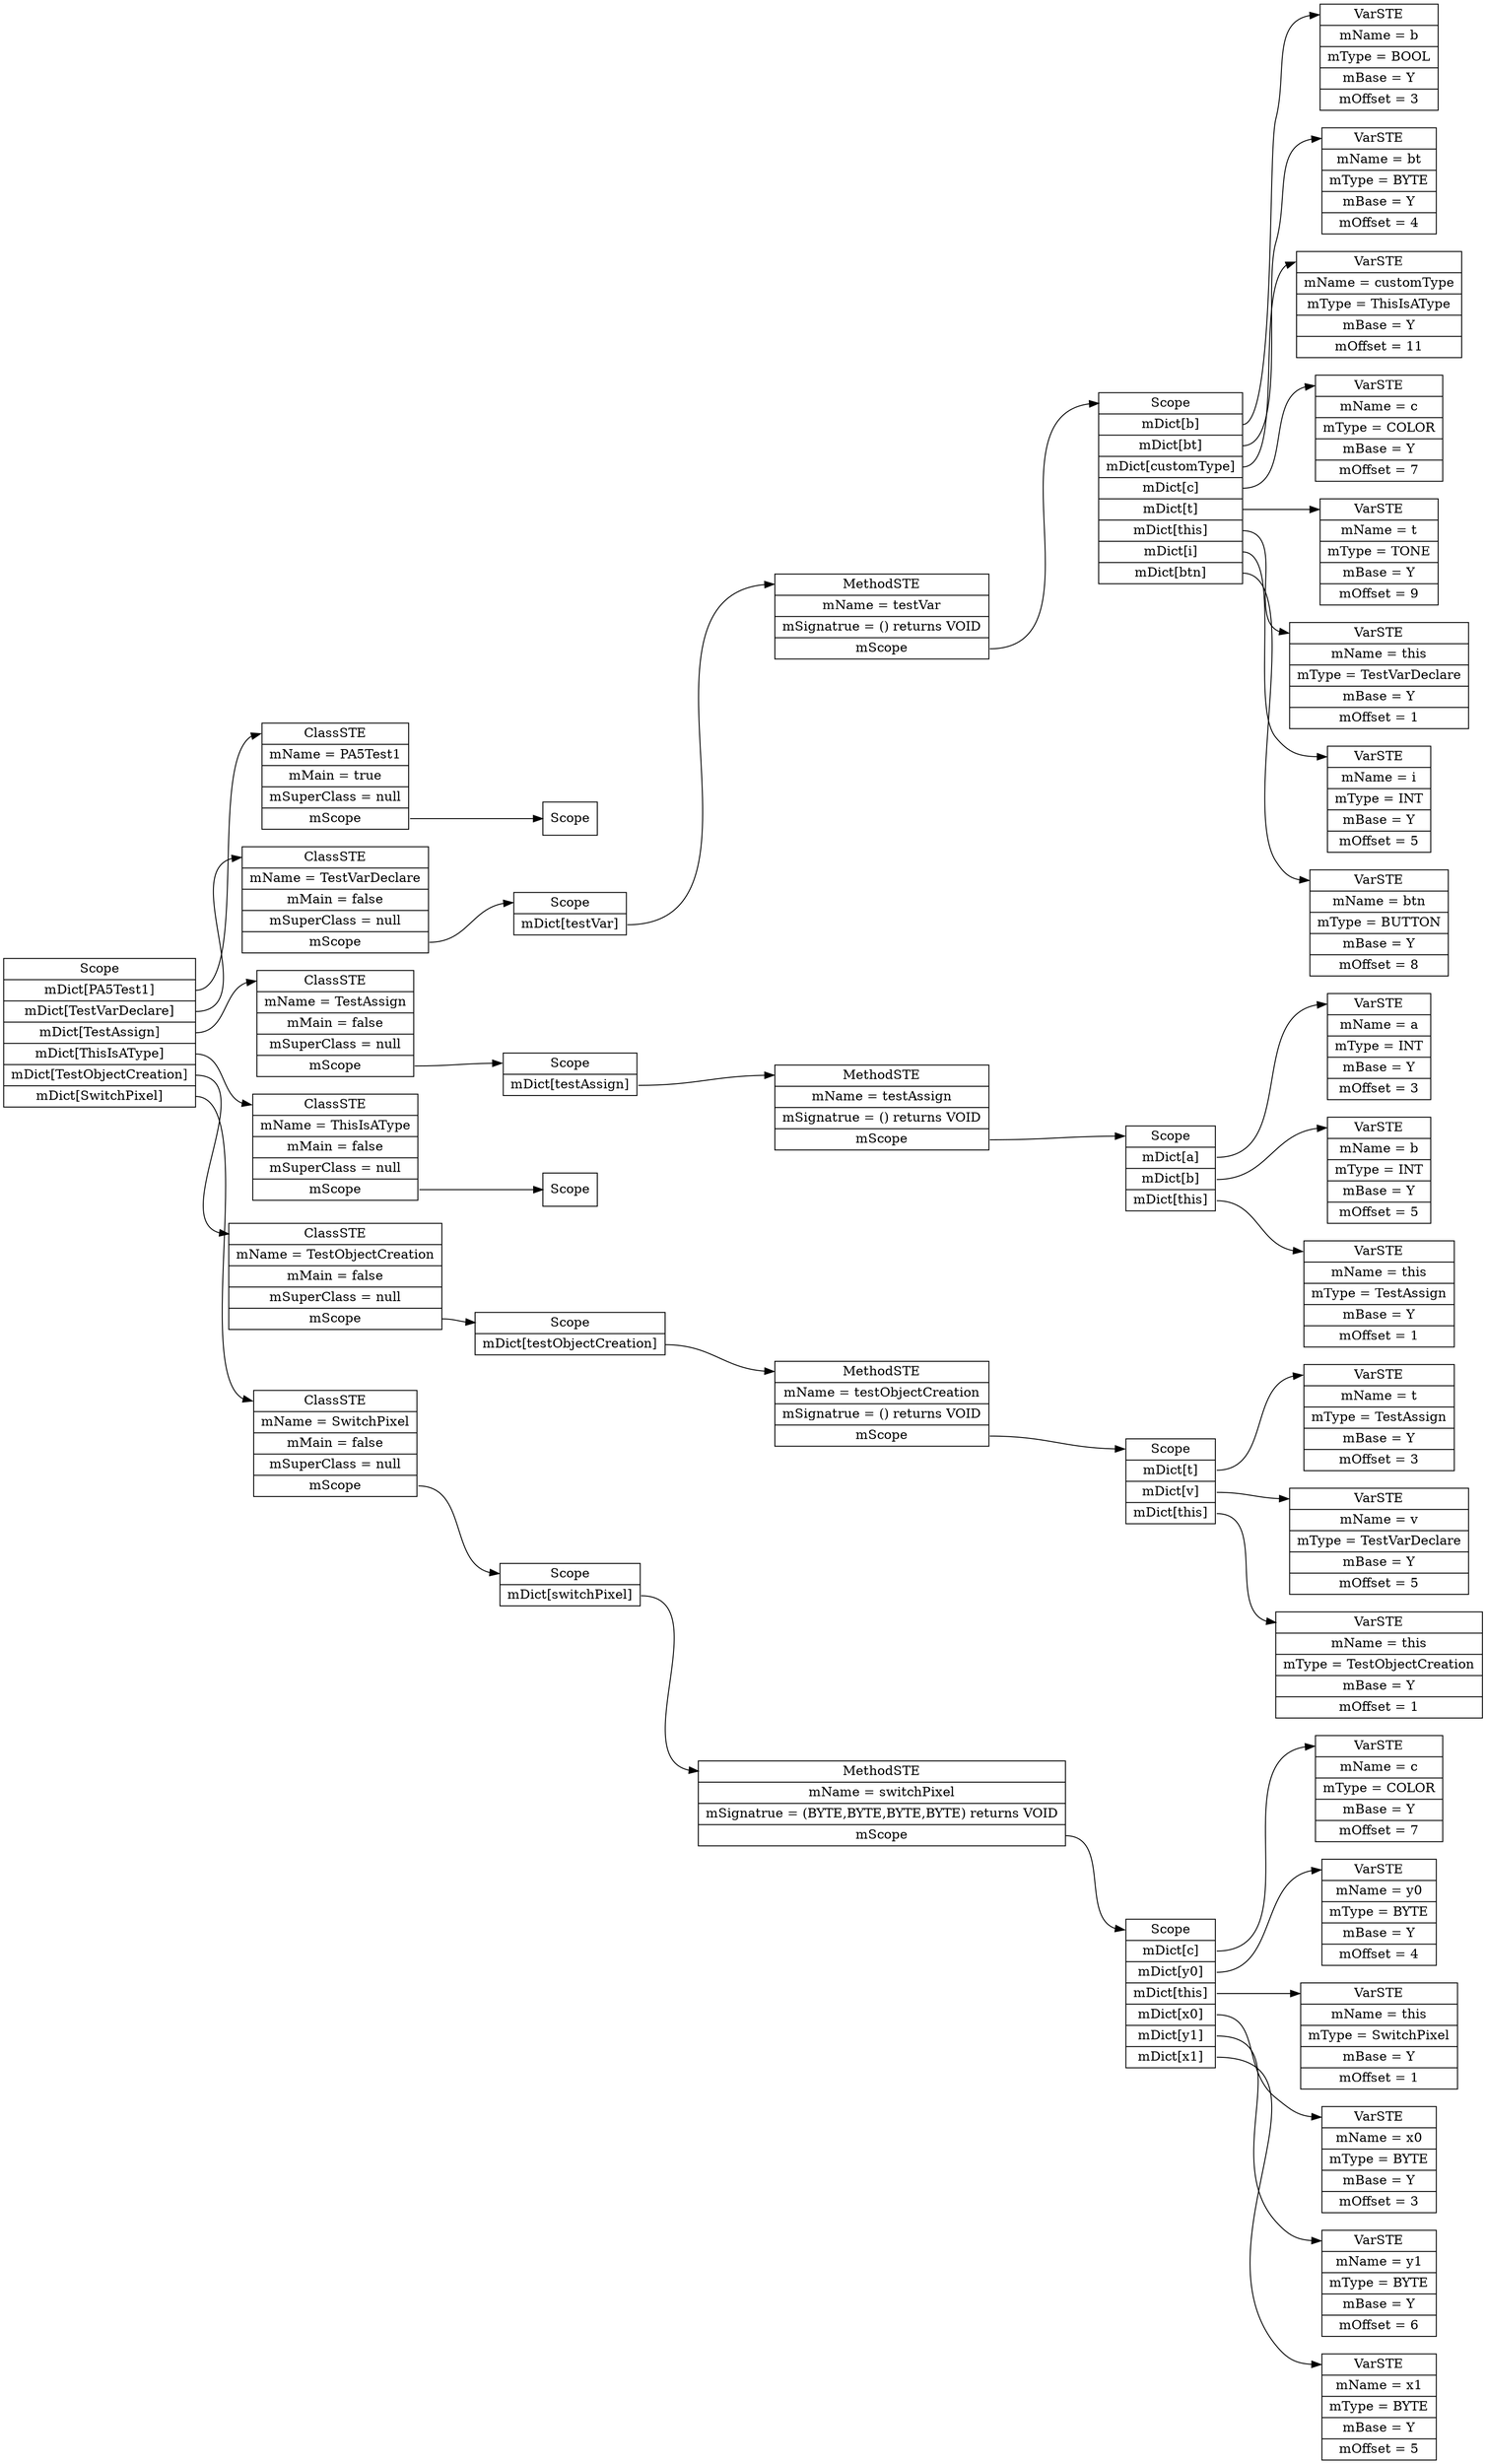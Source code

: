 digraph ASTGraph {
graph [rankdir="LR"];
node [shape=record];
0 [ label=" <f0> Scope | <f1> mDict\[PA5Test1\] | <f2> mDict\[TestVarDeclare\] | <f3> mDict\[TestAssign\] | <f4> mDict\[ThisIsAType\] | <f5> mDict\[TestObjectCreation\] | <f6> mDict\[SwitchPixel\] "];
1[ label="  <f0> ClassSTE| <f1> mName = PA5Test1| <f2> mMain = true| <f3> mSuperClass = null| <f4> mScope "];
0:<f1> -> 1:<f0>
7 [ label=" <f0> Scope "];
1:<f4> -> 7:<f0>
2[ label="  <f0> ClassSTE| <f1> mName = TestVarDeclare| <f2> mMain = false| <f3> mSuperClass = null| <f4> mScope "];
0:<f2> -> 2:<f0>
8 [ label=" <f0> Scope | <f1> mDict\[testVar\] "];
2:<f4> -> 8:<f0>
9 [ label="  <f0> MethodSTE | <f1> mName = testVar| <f2> mSignatrue = () returns VOID| <f3> mScope"];
8:<f1> -> 9:<f0>
10 [ label=" <f0> Scope | <f1> mDict\[b\] | <f2> mDict\[bt\] | <f3> mDict\[customType\] | <f4> mDict\[c\] | <f5> mDict\[t\] | <f6> mDict\[this\] | <f7> mDict\[i\] | <f8> mDict\[btn\] "];
9:<f3> -> 10:<f0>
11 [ label="  <f0> VarSTE | <f1> mName = b| <f2> mType = BOOL| <f3> mBase = Y| <f4> mOffset = 3"];
10:<f1> -> 11:<f0>
12 [ label="  <f0> VarSTE | <f1> mName = bt| <f2> mType = BYTE| <f3> mBase = Y| <f4> mOffset = 4"];
10:<f2> -> 12:<f0>
13 [ label="  <f0> VarSTE | <f1> mName = customType| <f2> mType = ThisIsAType| <f3> mBase = Y| <f4> mOffset = 11"];
10:<f3> -> 13:<f0>
14 [ label="  <f0> VarSTE | <f1> mName = c| <f2> mType = COLOR| <f3> mBase = Y| <f4> mOffset = 7"];
10:<f4> -> 14:<f0>
15 [ label="  <f0> VarSTE | <f1> mName = t| <f2> mType = TONE| <f3> mBase = Y| <f4> mOffset = 9"];
10:<f5> -> 15:<f0>
16 [ label="  <f0> VarSTE | <f1> mName = this| <f2> mType = TestVarDeclare| <f3> mBase = Y| <f4> mOffset = 1"];
10:<f6> -> 16:<f0>
17 [ label="  <f0> VarSTE | <f1> mName = i| <f2> mType = INT| <f3> mBase = Y| <f4> mOffset = 5"];
10:<f7> -> 17:<f0>
18 [ label="  <f0> VarSTE | <f1> mName = btn| <f2> mType = BUTTON| <f3> mBase = Y| <f4> mOffset = 8"];
10:<f8> -> 18:<f0>
3[ label="  <f0> ClassSTE| <f1> mName = TestAssign| <f2> mMain = false| <f3> mSuperClass = null| <f4> mScope "];
0:<f3> -> 3:<f0>
19 [ label=" <f0> Scope | <f1> mDict\[testAssign\] "];
3:<f4> -> 19:<f0>
20 [ label="  <f0> MethodSTE | <f1> mName = testAssign| <f2> mSignatrue = () returns VOID| <f3> mScope"];
19:<f1> -> 20:<f0>
21 [ label=" <f0> Scope | <f1> mDict\[a\] | <f2> mDict\[b\] | <f3> mDict\[this\] "];
20:<f3> -> 21:<f0>
22 [ label="  <f0> VarSTE | <f1> mName = a| <f2> mType = INT| <f3> mBase = Y| <f4> mOffset = 3"];
21:<f1> -> 22:<f0>
23 [ label="  <f0> VarSTE | <f1> mName = b| <f2> mType = INT| <f3> mBase = Y| <f4> mOffset = 5"];
21:<f2> -> 23:<f0>
24 [ label="  <f0> VarSTE | <f1> mName = this| <f2> mType = TestAssign| <f3> mBase = Y| <f4> mOffset = 1"];
21:<f3> -> 24:<f0>
4[ label="  <f0> ClassSTE| <f1> mName = ThisIsAType| <f2> mMain = false| <f3> mSuperClass = null| <f4> mScope "];
0:<f4> -> 4:<f0>
25 [ label=" <f0> Scope "];
4:<f4> -> 25:<f0>
5[ label="  <f0> ClassSTE| <f1> mName = TestObjectCreation| <f2> mMain = false| <f3> mSuperClass = null| <f4> mScope "];
0:<f5> -> 5:<f0>
26 [ label=" <f0> Scope | <f1> mDict\[testObjectCreation\] "];
5:<f4> -> 26:<f0>
27 [ label="  <f0> MethodSTE | <f1> mName = testObjectCreation| <f2> mSignatrue = () returns VOID| <f3> mScope"];
26:<f1> -> 27:<f0>
28 [ label=" <f0> Scope | <f1> mDict\[t\] | <f2> mDict\[v\] | <f3> mDict\[this\] "];
27:<f3> -> 28:<f0>
29 [ label="  <f0> VarSTE | <f1> mName = t| <f2> mType = TestAssign| <f3> mBase = Y| <f4> mOffset = 3"];
28:<f1> -> 29:<f0>
30 [ label="  <f0> VarSTE | <f1> mName = v| <f2> mType = TestVarDeclare| <f3> mBase = Y| <f4> mOffset = 5"];
28:<f2> -> 30:<f0>
31 [ label="  <f0> VarSTE | <f1> mName = this| <f2> mType = TestObjectCreation| <f3> mBase = Y| <f4> mOffset = 1"];
28:<f3> -> 31:<f0>
6[ label="  <f0> ClassSTE| <f1> mName = SwitchPixel| <f2> mMain = false| <f3> mSuperClass = null| <f4> mScope "];
0:<f6> -> 6:<f0>
32 [ label=" <f0> Scope | <f1> mDict\[switchPixel\] "];
6:<f4> -> 32:<f0>
33 [ label="  <f0> MethodSTE | <f1> mName = switchPixel| <f2> mSignatrue = (BYTE,BYTE,BYTE,BYTE) returns VOID| <f3> mScope"];
32:<f1> -> 33:<f0>
34 [ label=" <f0> Scope | <f1> mDict\[c\] | <f2> mDict\[y0\] | <f3> mDict\[this\] | <f4> mDict\[x0\] | <f5> mDict\[y1\] | <f6> mDict\[x1\] "];
33:<f3> -> 34:<f0>
35 [ label="  <f0> VarSTE | <f1> mName = c| <f2> mType = COLOR| <f3> mBase = Y| <f4> mOffset = 7"];
34:<f1> -> 35:<f0>
36 [ label="  <f0> VarSTE | <f1> mName = y0| <f2> mType = BYTE| <f3> mBase = Y| <f4> mOffset = 4"];
34:<f2> -> 36:<f0>
37 [ label="  <f0> VarSTE | <f1> mName = this| <f2> mType = SwitchPixel| <f3> mBase = Y| <f4> mOffset = 1"];
34:<f3> -> 37:<f0>
38 [ label="  <f0> VarSTE | <f1> mName = x0| <f2> mType = BYTE| <f3> mBase = Y| <f4> mOffset = 3"];
34:<f4> -> 38:<f0>
39 [ label="  <f0> VarSTE | <f1> mName = y1| <f2> mType = BYTE| <f3> mBase = Y| <f4> mOffset = 6"];
34:<f5> -> 39:<f0>
40 [ label="  <f0> VarSTE | <f1> mName = x1| <f2> mType = BYTE| <f3> mBase = Y| <f4> mOffset = 5"];
34:<f6> -> 40:<f0>
}
